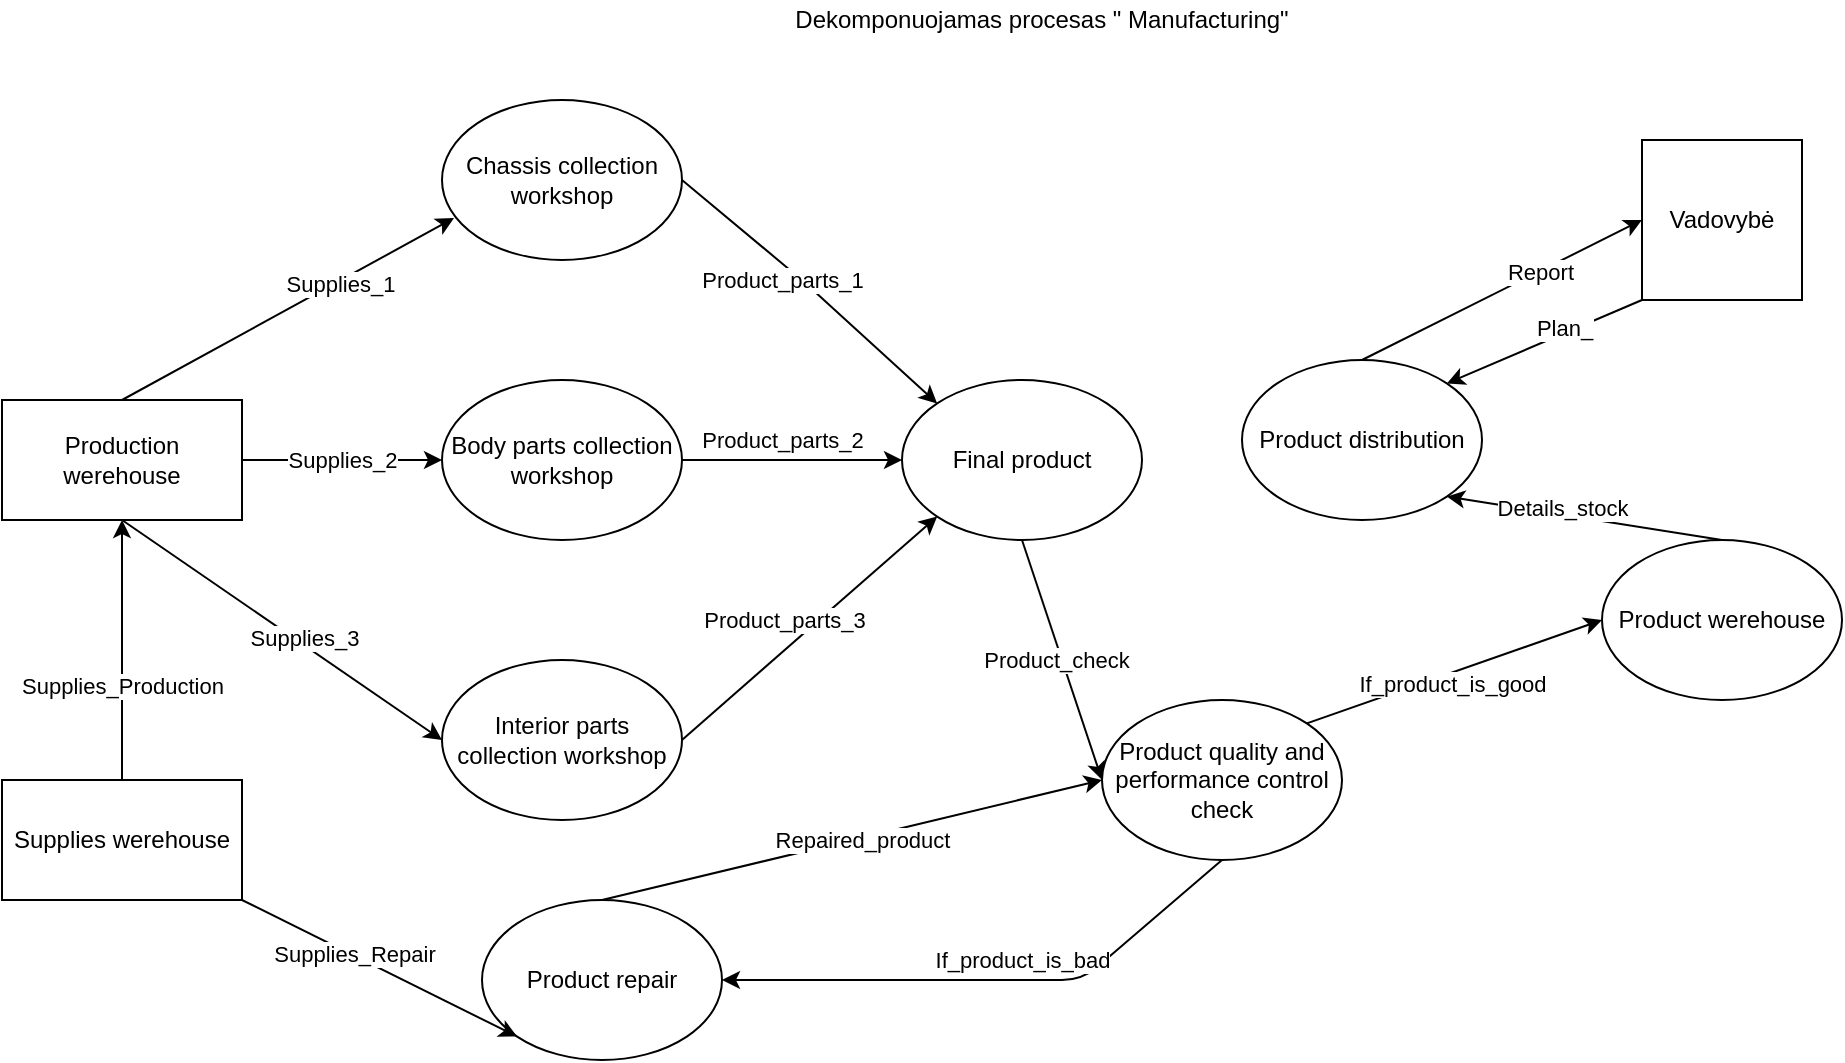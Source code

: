 <mxfile version="13.6.10" type="github">
  <diagram id="H3ixN3oLYyR-_zxuuHG0" name="Page-1">
    <mxGraphModel dx="1344" dy="831" grid="1" gridSize="10" guides="1" tooltips="1" connect="1" arrows="1" fold="1" page="1" pageScale="1" pageWidth="850" pageHeight="1100" math="0" shadow="0">
      <root>
        <mxCell id="0" />
        <mxCell id="1" parent="0" />
        <mxCell id="1s43ycaaGnTUGPJuPQ-5-2" value="Production werehouse" style="rounded=0;whiteSpace=wrap;html=1;" vertex="1" parent="1">
          <mxGeometry x="40" y="230" width="120" height="60" as="geometry" />
        </mxCell>
        <mxCell id="1s43ycaaGnTUGPJuPQ-5-3" value="Dekomponuojamas procesas &quot; Manufacturing&quot;" style="text;html=1;strokeColor=none;fillColor=none;align=center;verticalAlign=middle;whiteSpace=wrap;rounded=0;" vertex="1" parent="1">
          <mxGeometry x="415" y="30" width="290" height="20" as="geometry" />
        </mxCell>
        <mxCell id="1s43ycaaGnTUGPJuPQ-5-4" value="Supplies werehouse" style="rounded=0;whiteSpace=wrap;html=1;" vertex="1" parent="1">
          <mxGeometry x="40" y="420" width="120" height="60" as="geometry" />
        </mxCell>
        <mxCell id="1s43ycaaGnTUGPJuPQ-5-5" value="Product quality and performance control check" style="ellipse;whiteSpace=wrap;html=1;" vertex="1" parent="1">
          <mxGeometry x="590" y="380" width="120" height="80" as="geometry" />
        </mxCell>
        <mxCell id="1s43ycaaGnTUGPJuPQ-5-6" value="Vadovybė" style="whiteSpace=wrap;html=1;aspect=fixed;" vertex="1" parent="1">
          <mxGeometry x="860" y="100" width="80" height="80" as="geometry" />
        </mxCell>
        <mxCell id="1s43ycaaGnTUGPJuPQ-5-7" value="Product werehouse" style="ellipse;whiteSpace=wrap;html=1;" vertex="1" parent="1">
          <mxGeometry x="840" y="300" width="120" height="80" as="geometry" />
        </mxCell>
        <mxCell id="1s43ycaaGnTUGPJuPQ-5-8" value="Chassis collection workshop" style="ellipse;whiteSpace=wrap;html=1;" vertex="1" parent="1">
          <mxGeometry x="260" y="80" width="120" height="80" as="geometry" />
        </mxCell>
        <mxCell id="1s43ycaaGnTUGPJuPQ-5-9" value="Body parts collection workshop" style="ellipse;whiteSpace=wrap;html=1;" vertex="1" parent="1">
          <mxGeometry x="260" y="220" width="120" height="80" as="geometry" />
        </mxCell>
        <mxCell id="1s43ycaaGnTUGPJuPQ-5-10" value="Interior parts collection workshop" style="ellipse;whiteSpace=wrap;html=1;" vertex="1" parent="1">
          <mxGeometry x="260" y="360" width="120" height="80" as="geometry" />
        </mxCell>
        <mxCell id="1s43ycaaGnTUGPJuPQ-5-11" value="" style="endArrow=classic;html=1;entryX=0.05;entryY=0.738;entryDx=0;entryDy=0;entryPerimeter=0;exitX=0.5;exitY=0;exitDx=0;exitDy=0;" edge="1" parent="1" source="1s43ycaaGnTUGPJuPQ-5-2" target="1s43ycaaGnTUGPJuPQ-5-8">
          <mxGeometry width="50" height="50" relative="1" as="geometry">
            <mxPoint x="130" y="210" as="sourcePoint" />
            <mxPoint x="180" y="160" as="targetPoint" />
          </mxGeometry>
        </mxCell>
        <mxCell id="1s43ycaaGnTUGPJuPQ-5-26" value="Supplies_1" style="edgeLabel;html=1;align=center;verticalAlign=middle;resizable=0;points=[];" vertex="1" connectable="0" parent="1s43ycaaGnTUGPJuPQ-5-11">
          <mxGeometry x="0.297" y="-1" relative="1" as="geometry">
            <mxPoint as="offset" />
          </mxGeometry>
        </mxCell>
        <mxCell id="1s43ycaaGnTUGPJuPQ-5-12" value="" style="endArrow=classic;html=1;entryX=0;entryY=0.5;entryDx=0;entryDy=0;exitX=1;exitY=0.5;exitDx=0;exitDy=0;" edge="1" parent="1" source="1s43ycaaGnTUGPJuPQ-5-2" target="1s43ycaaGnTUGPJuPQ-5-9">
          <mxGeometry width="50" height="50" relative="1" as="geometry">
            <mxPoint x="220" y="250" as="sourcePoint" />
            <mxPoint x="270" y="200" as="targetPoint" />
          </mxGeometry>
        </mxCell>
        <mxCell id="1s43ycaaGnTUGPJuPQ-5-25" value="Supplies_2" style="edgeLabel;html=1;align=center;verticalAlign=middle;resizable=0;points=[];" vertex="1" connectable="0" parent="1s43ycaaGnTUGPJuPQ-5-12">
          <mxGeometry x="0.197" y="2" relative="1" as="geometry">
            <mxPoint x="-10" y="2" as="offset" />
          </mxGeometry>
        </mxCell>
        <mxCell id="1s43ycaaGnTUGPJuPQ-5-13" value="" style="endArrow=classic;html=1;entryX=0;entryY=0.5;entryDx=0;entryDy=0;exitX=0.5;exitY=1;exitDx=0;exitDy=0;" edge="1" parent="1" source="1s43ycaaGnTUGPJuPQ-5-2" target="1s43ycaaGnTUGPJuPQ-5-10">
          <mxGeometry width="50" height="50" relative="1" as="geometry">
            <mxPoint x="140" y="330" as="sourcePoint" />
            <mxPoint x="190" y="280" as="targetPoint" />
          </mxGeometry>
        </mxCell>
        <mxCell id="1s43ycaaGnTUGPJuPQ-5-24" value="&lt;div&gt;Supplies_3&lt;/div&gt;" style="edgeLabel;html=1;align=center;verticalAlign=middle;resizable=0;points=[];" vertex="1" connectable="0" parent="1s43ycaaGnTUGPJuPQ-5-13">
          <mxGeometry x="0.113" y="3" relative="1" as="geometry">
            <mxPoint as="offset" />
          </mxGeometry>
        </mxCell>
        <mxCell id="1s43ycaaGnTUGPJuPQ-5-16" value="" style="endArrow=classic;html=1;entryX=1;entryY=1;entryDx=0;entryDy=0;exitX=0.5;exitY=0;exitDx=0;exitDy=0;" edge="1" parent="1" source="1s43ycaaGnTUGPJuPQ-5-7" target="1s43ycaaGnTUGPJuPQ-5-18">
          <mxGeometry width="50" height="50" relative="1" as="geometry">
            <mxPoint x="850" y="250" as="sourcePoint" />
            <mxPoint x="900" y="200" as="targetPoint" />
          </mxGeometry>
        </mxCell>
        <mxCell id="1s43ycaaGnTUGPJuPQ-5-49" value="Details_stock" style="edgeLabel;html=1;align=center;verticalAlign=middle;resizable=0;points=[];" vertex="1" connectable="0" parent="1s43ycaaGnTUGPJuPQ-5-16">
          <mxGeometry x="0.284" y="-2" relative="1" as="geometry">
            <mxPoint x="7.6" as="offset" />
          </mxGeometry>
        </mxCell>
        <mxCell id="1s43ycaaGnTUGPJuPQ-5-17" value="" style="endArrow=classic;html=1;entryX=0;entryY=0.5;entryDx=0;entryDy=0;exitX=1;exitY=0;exitDx=0;exitDy=0;" edge="1" parent="1" source="1s43ycaaGnTUGPJuPQ-5-5" target="1s43ycaaGnTUGPJuPQ-5-7">
          <mxGeometry width="50" height="50" relative="1" as="geometry">
            <mxPoint x="770" y="440" as="sourcePoint" />
            <mxPoint x="820" y="390" as="targetPoint" />
          </mxGeometry>
        </mxCell>
        <mxCell id="1s43ycaaGnTUGPJuPQ-5-34" value="If_product_is_good" style="edgeLabel;html=1;align=center;verticalAlign=middle;resizable=0;points=[];" vertex="1" connectable="0" parent="1s43ycaaGnTUGPJuPQ-5-17">
          <mxGeometry x="-0.4" relative="1" as="geometry">
            <mxPoint x="28.07" y="-4.69" as="offset" />
          </mxGeometry>
        </mxCell>
        <mxCell id="1s43ycaaGnTUGPJuPQ-5-18" value="Product distribution" style="ellipse;whiteSpace=wrap;html=1;" vertex="1" parent="1">
          <mxGeometry x="660" y="210" width="120" height="80" as="geometry" />
        </mxCell>
        <mxCell id="1s43ycaaGnTUGPJuPQ-5-19" value="" style="endArrow=classic;html=1;entryX=0;entryY=0.5;entryDx=0;entryDy=0;exitX=0.5;exitY=0;exitDx=0;exitDy=0;" edge="1" parent="1" source="1s43ycaaGnTUGPJuPQ-5-18" target="1s43ycaaGnTUGPJuPQ-5-6">
          <mxGeometry width="50" height="50" relative="1" as="geometry">
            <mxPoint x="760" y="190" as="sourcePoint" />
            <mxPoint x="810" y="140" as="targetPoint" />
          </mxGeometry>
        </mxCell>
        <mxCell id="1s43ycaaGnTUGPJuPQ-5-41" value="Report" style="edgeLabel;html=1;align=center;verticalAlign=middle;resizable=0;points=[];" vertex="1" connectable="0" parent="1s43ycaaGnTUGPJuPQ-5-19">
          <mxGeometry x="0.269" relative="1" as="geometry">
            <mxPoint as="offset" />
          </mxGeometry>
        </mxCell>
        <mxCell id="1s43ycaaGnTUGPJuPQ-5-20" value="" style="endArrow=classic;html=1;entryX=1;entryY=0;entryDx=0;entryDy=0;exitX=0;exitY=1;exitDx=0;exitDy=0;" edge="1" parent="1" source="1s43ycaaGnTUGPJuPQ-5-6" target="1s43ycaaGnTUGPJuPQ-5-18">
          <mxGeometry width="50" height="50" relative="1" as="geometry">
            <mxPoint x="800" y="240" as="sourcePoint" />
            <mxPoint x="850" y="190" as="targetPoint" />
          </mxGeometry>
        </mxCell>
        <mxCell id="1s43ycaaGnTUGPJuPQ-5-21" value="&lt;div&gt;Plan_&lt;/div&gt;" style="edgeLabel;html=1;align=center;verticalAlign=middle;resizable=0;points=[];" vertex="1" connectable="0" parent="1s43ycaaGnTUGPJuPQ-5-20">
          <mxGeometry x="-0.48" y="3" relative="1" as="geometry">
            <mxPoint x="-15.43" as="offset" />
          </mxGeometry>
        </mxCell>
        <mxCell id="1s43ycaaGnTUGPJuPQ-5-22" value="" style="endArrow=classic;html=1;entryX=0.5;entryY=1;entryDx=0;entryDy=0;exitX=0.5;exitY=0;exitDx=0;exitDy=0;" edge="1" parent="1" source="1s43ycaaGnTUGPJuPQ-5-4" target="1s43ycaaGnTUGPJuPQ-5-2">
          <mxGeometry width="50" height="50" relative="1" as="geometry">
            <mxPoint x="85" y="410" as="sourcePoint" />
            <mxPoint x="135" y="360" as="targetPoint" />
          </mxGeometry>
        </mxCell>
        <mxCell id="1s43ycaaGnTUGPJuPQ-5-23" value="Supplies_Production" style="edgeLabel;html=1;align=center;verticalAlign=middle;resizable=0;points=[];" vertex="1" connectable="0" parent="1s43ycaaGnTUGPJuPQ-5-22">
          <mxGeometry x="0.24" y="2" relative="1" as="geometry">
            <mxPoint x="2" y="33" as="offset" />
          </mxGeometry>
        </mxCell>
        <mxCell id="1s43ycaaGnTUGPJuPQ-5-27" value="Final product" style="ellipse;whiteSpace=wrap;html=1;" vertex="1" parent="1">
          <mxGeometry x="490" y="220" width="120" height="80" as="geometry" />
        </mxCell>
        <mxCell id="1s43ycaaGnTUGPJuPQ-5-28" value="" style="endArrow=classic;html=1;exitX=1;exitY=0.5;exitDx=0;exitDy=0;entryX=0;entryY=0;entryDx=0;entryDy=0;" edge="1" parent="1" source="1s43ycaaGnTUGPJuPQ-5-8" target="1s43ycaaGnTUGPJuPQ-5-27">
          <mxGeometry width="50" height="50" relative="1" as="geometry">
            <mxPoint x="360" y="160" as="sourcePoint" />
            <mxPoint x="410" y="110" as="targetPoint" />
            <Array as="points">
              <mxPoint x="440" y="170" />
            </Array>
          </mxGeometry>
        </mxCell>
        <mxCell id="1s43ycaaGnTUGPJuPQ-5-38" value="Product_parts_1" style="edgeLabel;html=1;align=center;verticalAlign=middle;resizable=0;points=[];" vertex="1" connectable="0" parent="1s43ycaaGnTUGPJuPQ-5-28">
          <mxGeometry x="0.105" y="1" relative="1" as="geometry">
            <mxPoint x="-22.41" y="-9.98" as="offset" />
          </mxGeometry>
        </mxCell>
        <mxCell id="1s43ycaaGnTUGPJuPQ-5-29" value="" style="endArrow=classic;html=1;exitX=1;exitY=0.5;exitDx=0;exitDy=0;entryX=0;entryY=0.5;entryDx=0;entryDy=0;" edge="1" parent="1" source="1s43ycaaGnTUGPJuPQ-5-9" target="1s43ycaaGnTUGPJuPQ-5-27">
          <mxGeometry width="50" height="50" relative="1" as="geometry">
            <mxPoint x="415" y="275" as="sourcePoint" />
            <mxPoint x="465" y="225" as="targetPoint" />
          </mxGeometry>
        </mxCell>
        <mxCell id="1s43ycaaGnTUGPJuPQ-5-39" value="Product_parts_2" style="edgeLabel;html=1;align=center;verticalAlign=middle;resizable=0;points=[];" vertex="1" connectable="0" parent="1s43ycaaGnTUGPJuPQ-5-29">
          <mxGeometry x="-0.182" y="4" relative="1" as="geometry">
            <mxPoint x="5" y="-6" as="offset" />
          </mxGeometry>
        </mxCell>
        <mxCell id="1s43ycaaGnTUGPJuPQ-5-31" value="" style="endArrow=classic;html=1;exitX=1;exitY=0.5;exitDx=0;exitDy=0;entryX=0;entryY=1;entryDx=0;entryDy=0;" edge="1" parent="1" source="1s43ycaaGnTUGPJuPQ-5-10" target="1s43ycaaGnTUGPJuPQ-5-27">
          <mxGeometry width="50" height="50" relative="1" as="geometry">
            <mxPoint x="440" y="370" as="sourcePoint" />
            <mxPoint x="490" y="320" as="targetPoint" />
          </mxGeometry>
        </mxCell>
        <mxCell id="1s43ycaaGnTUGPJuPQ-5-40" value="Product_parts_3" style="edgeLabel;html=1;align=center;verticalAlign=middle;resizable=0;points=[];" vertex="1" connectable="0" parent="1s43ycaaGnTUGPJuPQ-5-31">
          <mxGeometry x="0.279" y="-1" relative="1" as="geometry">
            <mxPoint x="-31.91" y="10.4" as="offset" />
          </mxGeometry>
        </mxCell>
        <mxCell id="1s43ycaaGnTUGPJuPQ-5-32" value="" style="endArrow=classic;html=1;entryX=0;entryY=0.5;entryDx=0;entryDy=0;exitX=0.5;exitY=1;exitDx=0;exitDy=0;" edge="1" parent="1" source="1s43ycaaGnTUGPJuPQ-5-27" target="1s43ycaaGnTUGPJuPQ-5-5">
          <mxGeometry width="50" height="50" relative="1" as="geometry">
            <mxPoint x="560" y="370" as="sourcePoint" />
            <mxPoint x="610" y="320" as="targetPoint" />
          </mxGeometry>
        </mxCell>
        <mxCell id="1s43ycaaGnTUGPJuPQ-5-33" value="Product_check" style="edgeLabel;html=1;align=center;verticalAlign=middle;resizable=0;points=[];" vertex="1" connectable="0" parent="1s43ycaaGnTUGPJuPQ-5-32">
          <mxGeometry x="-0.21" y="1" relative="1" as="geometry">
            <mxPoint y="12.88" as="offset" />
          </mxGeometry>
        </mxCell>
        <mxCell id="1s43ycaaGnTUGPJuPQ-5-35" value="" style="endArrow=classic;html=1;exitX=0.5;exitY=1;exitDx=0;exitDy=0;entryX=1;entryY=0.5;entryDx=0;entryDy=0;" edge="1" parent="1" source="1s43ycaaGnTUGPJuPQ-5-5" target="1s43ycaaGnTUGPJuPQ-5-42">
          <mxGeometry width="50" height="50" relative="1" as="geometry">
            <mxPoint x="650" y="490" as="sourcePoint" />
            <mxPoint x="580" y="600" as="targetPoint" />
            <Array as="points">
              <mxPoint x="580" y="520" />
            </Array>
          </mxGeometry>
        </mxCell>
        <mxCell id="1s43ycaaGnTUGPJuPQ-5-36" value="If_product_is_bad" style="edgeLabel;html=1;align=center;verticalAlign=middle;resizable=0;points=[];" vertex="1" connectable="0" parent="1s43ycaaGnTUGPJuPQ-5-35">
          <mxGeometry x="-0.28" y="1" relative="1" as="geometry">
            <mxPoint x="-24.2" y="-11.0" as="offset" />
          </mxGeometry>
        </mxCell>
        <mxCell id="1s43ycaaGnTUGPJuPQ-5-42" value="Product repair" style="ellipse;whiteSpace=wrap;html=1;" vertex="1" parent="1">
          <mxGeometry x="280" y="480" width="120" height="80" as="geometry" />
        </mxCell>
        <mxCell id="1s43ycaaGnTUGPJuPQ-5-43" value="" style="endArrow=classic;html=1;exitX=0.5;exitY=0;exitDx=0;exitDy=0;entryX=0;entryY=0.5;entryDx=0;entryDy=0;" edge="1" parent="1" source="1s43ycaaGnTUGPJuPQ-5-42" target="1s43ycaaGnTUGPJuPQ-5-5">
          <mxGeometry width="50" height="50" relative="1" as="geometry">
            <mxPoint x="380" y="490" as="sourcePoint" />
            <mxPoint x="430" y="440" as="targetPoint" />
          </mxGeometry>
        </mxCell>
        <mxCell id="1s43ycaaGnTUGPJuPQ-5-44" value="Repaired_product" style="edgeLabel;html=1;align=center;verticalAlign=middle;resizable=0;points=[];" vertex="1" connectable="0" parent="1s43ycaaGnTUGPJuPQ-5-43">
          <mxGeometry x="-0.287" y="1" relative="1" as="geometry">
            <mxPoint x="40.77" y="-7.56" as="offset" />
          </mxGeometry>
        </mxCell>
        <mxCell id="1s43ycaaGnTUGPJuPQ-5-46" value="" style="endArrow=classic;html=1;exitX=1;exitY=1;exitDx=0;exitDy=0;entryX=0;entryY=1;entryDx=0;entryDy=0;" edge="1" parent="1" source="1s43ycaaGnTUGPJuPQ-5-4" target="1s43ycaaGnTUGPJuPQ-5-42">
          <mxGeometry width="50" height="50" relative="1" as="geometry">
            <mxPoint x="180" y="480" as="sourcePoint" />
            <mxPoint x="230" y="430" as="targetPoint" />
          </mxGeometry>
        </mxCell>
        <mxCell id="1s43ycaaGnTUGPJuPQ-5-48" value="Supplies_Repair" style="edgeLabel;html=1;align=center;verticalAlign=middle;resizable=0;points=[];" vertex="1" connectable="0" parent="1s43ycaaGnTUGPJuPQ-5-46">
          <mxGeometry x="-0.191" y="1" relative="1" as="geometry">
            <mxPoint as="offset" />
          </mxGeometry>
        </mxCell>
      </root>
    </mxGraphModel>
  </diagram>
</mxfile>
